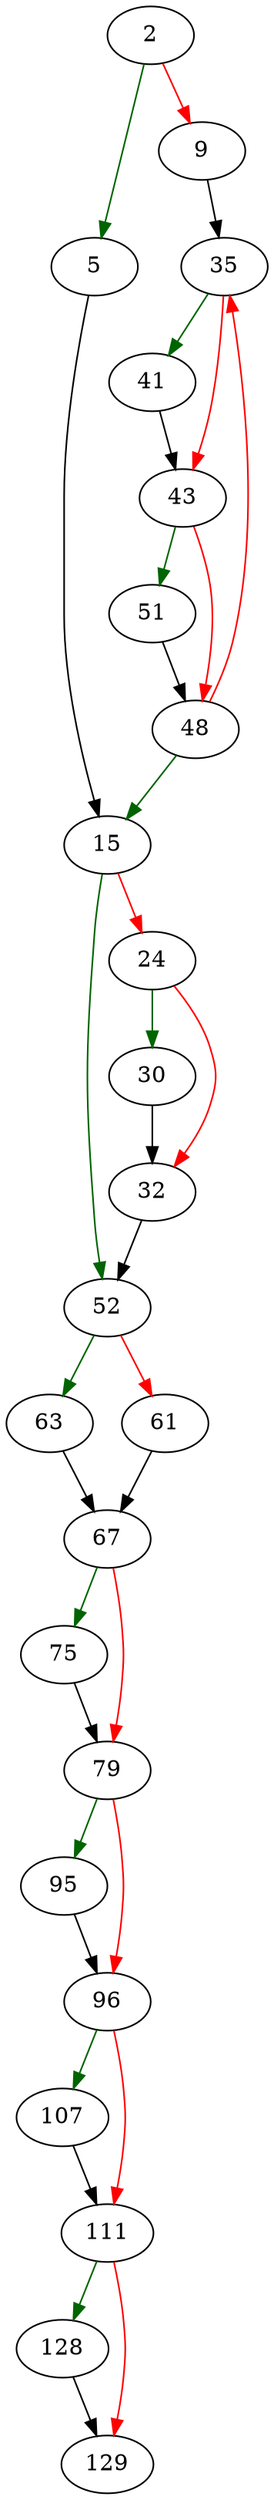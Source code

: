 strict digraph "readtokens0" {
	// Node definitions.
	2 [entry=true];
	5;
	9;
	15;
	35;
	52;
	24;
	30;
	32;
	41;
	43;
	51;
	48;
	63;
	61;
	67;
	75;
	79;
	95;
	96;
	107;
	111;
	128;
	129;

	// Edge definitions.
	2 -> 5 [
		color=darkgreen
		cond=true
	];
	2 -> 9 [
		color=red
		cond=false
	];
	5 -> 15;
	9 -> 35;
	15 -> 52 [
		color=darkgreen
		cond=true
	];
	15 -> 24 [
		color=red
		cond=false
	];
	35 -> 41 [
		color=darkgreen
		cond=true
	];
	35 -> 43 [
		color=red
		cond=false
	];
	52 -> 63 [
		color=darkgreen
		cond=true
	];
	52 -> 61 [
		color=red
		cond=false
	];
	24 -> 30 [
		color=darkgreen
		cond=true
	];
	24 -> 32 [
		color=red
		cond=false
	];
	30 -> 32;
	32 -> 52;
	41 -> 43;
	43 -> 51 [
		color=darkgreen
		cond=true
	];
	43 -> 48 [
		color=red
		cond=false
	];
	51 -> 48;
	48 -> 15 [
		color=darkgreen
		cond=true
	];
	48 -> 35 [
		color=red
		cond=false
	];
	63 -> 67;
	61 -> 67;
	67 -> 75 [
		color=darkgreen
		cond=true
	];
	67 -> 79 [
		color=red
		cond=false
	];
	75 -> 79;
	79 -> 95 [
		color=darkgreen
		cond=true
	];
	79 -> 96 [
		color=red
		cond=false
	];
	95 -> 96;
	96 -> 107 [
		color=darkgreen
		cond=true
	];
	96 -> 111 [
		color=red
		cond=false
	];
	107 -> 111;
	111 -> 128 [
		color=darkgreen
		cond=true
	];
	111 -> 129 [
		color=red
		cond=false
	];
	128 -> 129;
}